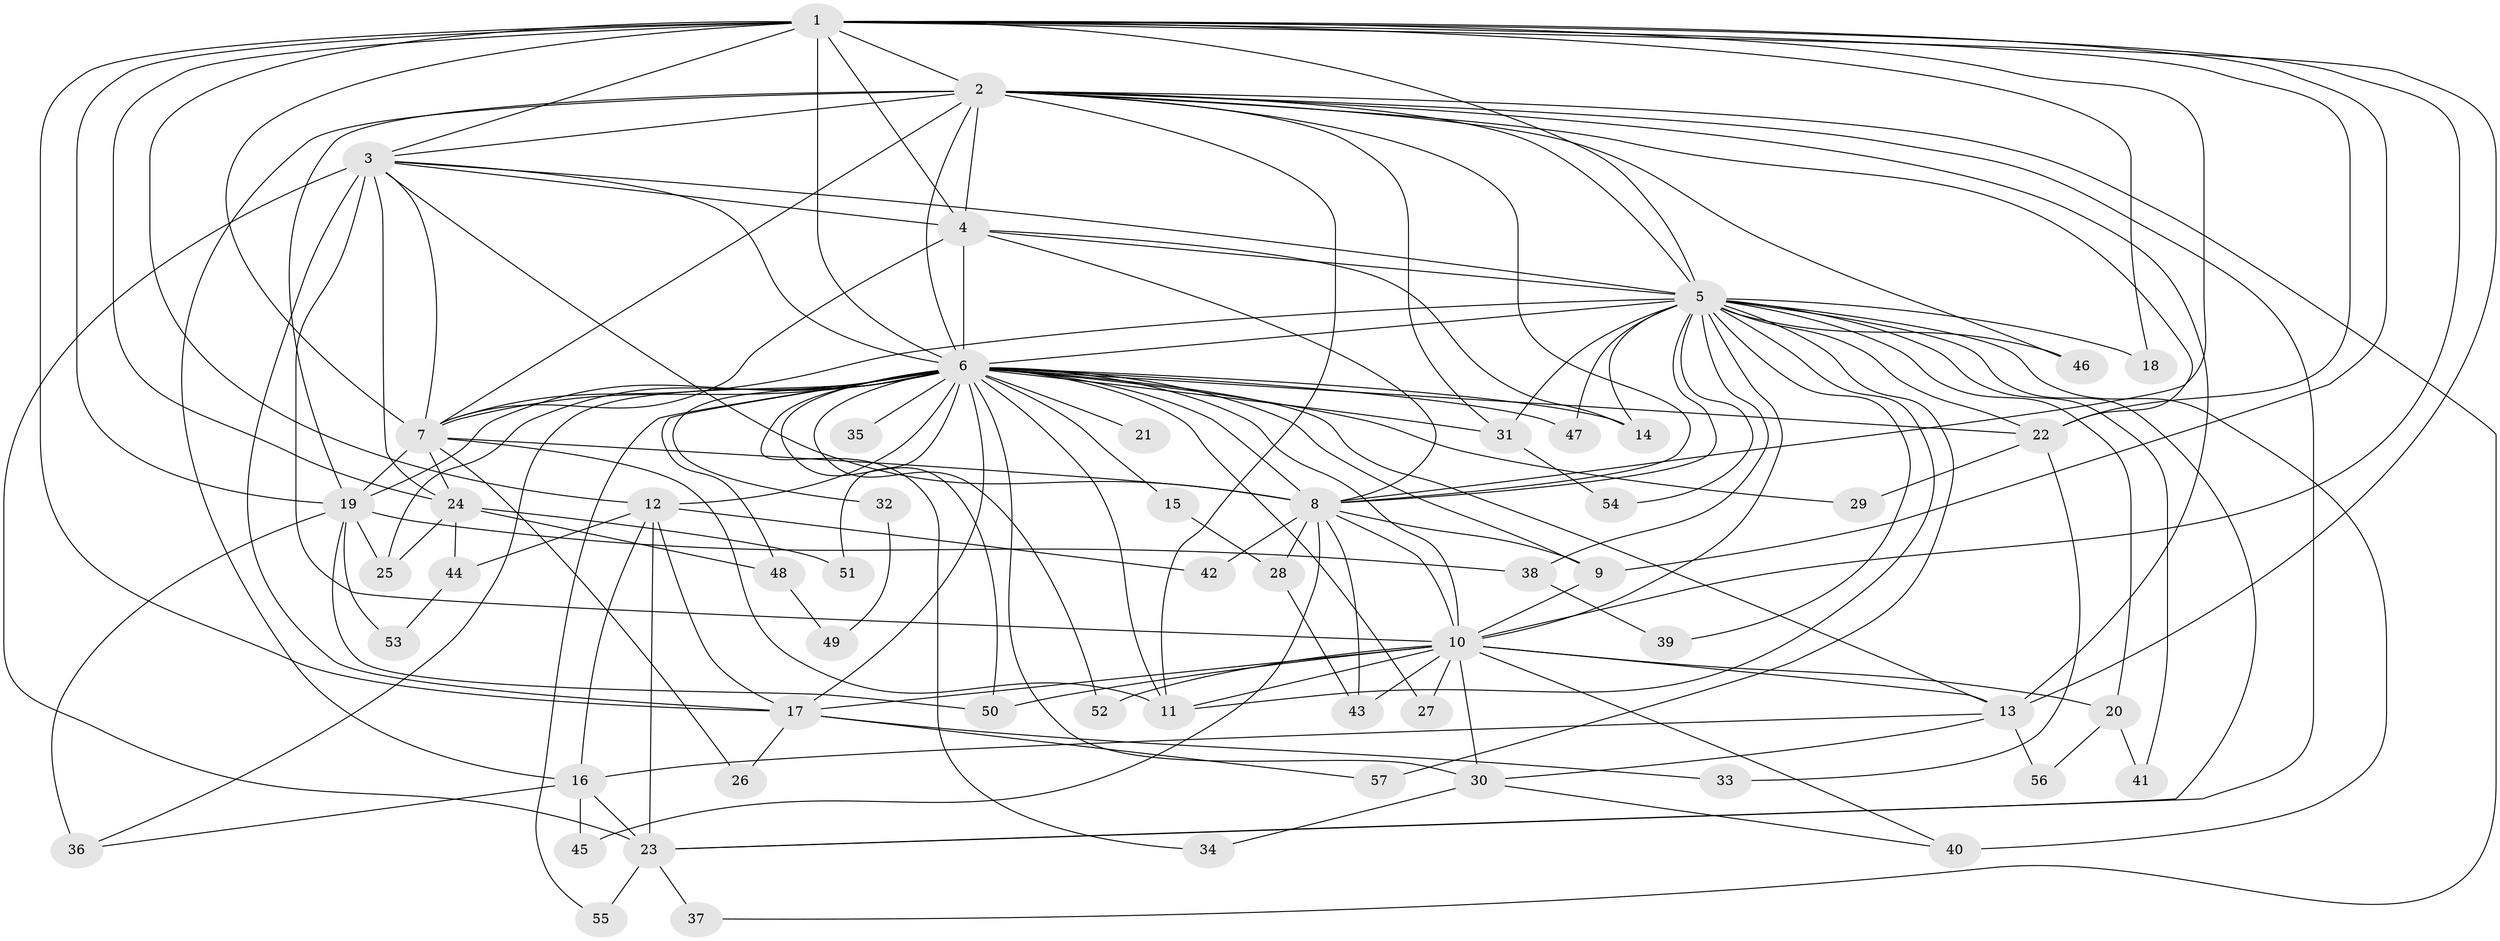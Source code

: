 // original degree distribution, {17: 0.008849557522123894, 22: 0.008849557522123894, 28: 0.017699115044247787, 21: 0.017699115044247787, 26: 0.008849557522123894, 11: 0.008849557522123894, 15: 0.008849557522123894, 16: 0.008849557522123894, 4: 0.07079646017699115, 8: 0.017699115044247787, 2: 0.5221238938053098, 3: 0.19469026548672566, 6: 0.02654867256637168, 7: 0.008849557522123894, 5: 0.07079646017699115}
// Generated by graph-tools (version 1.1) at 2025/35/03/09/25 02:35:12]
// undirected, 57 vertices, 152 edges
graph export_dot {
graph [start="1"]
  node [color=gray90,style=filled];
  1;
  2;
  3;
  4;
  5;
  6;
  7;
  8;
  9;
  10;
  11;
  12;
  13;
  14;
  15;
  16;
  17;
  18;
  19;
  20;
  21;
  22;
  23;
  24;
  25;
  26;
  27;
  28;
  29;
  30;
  31;
  32;
  33;
  34;
  35;
  36;
  37;
  38;
  39;
  40;
  41;
  42;
  43;
  44;
  45;
  46;
  47;
  48;
  49;
  50;
  51;
  52;
  53;
  54;
  55;
  56;
  57;
  1 -- 2 [weight=3.0];
  1 -- 3 [weight=3.0];
  1 -- 4 [weight=3.0];
  1 -- 5 [weight=2.0];
  1 -- 6 [weight=4.0];
  1 -- 7 [weight=2.0];
  1 -- 8 [weight=3.0];
  1 -- 9 [weight=1.0];
  1 -- 10 [weight=1.0];
  1 -- 12 [weight=1.0];
  1 -- 13 [weight=1.0];
  1 -- 17 [weight=1.0];
  1 -- 18 [weight=1.0];
  1 -- 19 [weight=6.0];
  1 -- 22 [weight=1.0];
  1 -- 24 [weight=1.0];
  2 -- 3 [weight=2.0];
  2 -- 4 [weight=1.0];
  2 -- 5 [weight=1.0];
  2 -- 6 [weight=2.0];
  2 -- 7 [weight=2.0];
  2 -- 8 [weight=1.0];
  2 -- 11 [weight=1.0];
  2 -- 13 [weight=2.0];
  2 -- 16 [weight=2.0];
  2 -- 19 [weight=1.0];
  2 -- 22 [weight=1.0];
  2 -- 23 [weight=1.0];
  2 -- 31 [weight=1.0];
  2 -- 37 [weight=1.0];
  2 -- 46 [weight=1.0];
  3 -- 4 [weight=2.0];
  3 -- 5 [weight=1.0];
  3 -- 6 [weight=2.0];
  3 -- 7 [weight=1.0];
  3 -- 8 [weight=1.0];
  3 -- 10 [weight=12.0];
  3 -- 17 [weight=1.0];
  3 -- 23 [weight=2.0];
  3 -- 24 [weight=1.0];
  4 -- 5 [weight=1.0];
  4 -- 6 [weight=12.0];
  4 -- 7 [weight=1.0];
  4 -- 8 [weight=1.0];
  4 -- 14 [weight=1.0];
  5 -- 6 [weight=2.0];
  5 -- 7 [weight=2.0];
  5 -- 8 [weight=1.0];
  5 -- 10 [weight=1.0];
  5 -- 11 [weight=1.0];
  5 -- 14 [weight=1.0];
  5 -- 18 [weight=1.0];
  5 -- 20 [weight=1.0];
  5 -- 22 [weight=1.0];
  5 -- 23 [weight=1.0];
  5 -- 31 [weight=1.0];
  5 -- 38 [weight=1.0];
  5 -- 39 [weight=1.0];
  5 -- 40 [weight=1.0];
  5 -- 41 [weight=1.0];
  5 -- 46 [weight=1.0];
  5 -- 47 [weight=1.0];
  5 -- 54 [weight=1.0];
  5 -- 57 [weight=1.0];
  6 -- 7 [weight=2.0];
  6 -- 8 [weight=2.0];
  6 -- 9 [weight=2.0];
  6 -- 10 [weight=4.0];
  6 -- 11 [weight=1.0];
  6 -- 12 [weight=1.0];
  6 -- 13 [weight=1.0];
  6 -- 14 [weight=1.0];
  6 -- 15 [weight=1.0];
  6 -- 17 [weight=1.0];
  6 -- 19 [weight=1.0];
  6 -- 21 [weight=1.0];
  6 -- 22 [weight=2.0];
  6 -- 25 [weight=1.0];
  6 -- 27 [weight=1.0];
  6 -- 29 [weight=1.0];
  6 -- 30 [weight=1.0];
  6 -- 31 [weight=1.0];
  6 -- 32 [weight=1.0];
  6 -- 34 [weight=1.0];
  6 -- 35 [weight=2.0];
  6 -- 36 [weight=1.0];
  6 -- 47 [weight=1.0];
  6 -- 48 [weight=1.0];
  6 -- 50 [weight=1.0];
  6 -- 51 [weight=1.0];
  6 -- 52 [weight=1.0];
  6 -- 55 [weight=1.0];
  7 -- 8 [weight=1.0];
  7 -- 11 [weight=1.0];
  7 -- 19 [weight=1.0];
  7 -- 24 [weight=1.0];
  7 -- 26 [weight=1.0];
  8 -- 9 [weight=1.0];
  8 -- 10 [weight=1.0];
  8 -- 28 [weight=1.0];
  8 -- 42 [weight=1.0];
  8 -- 43 [weight=1.0];
  8 -- 45 [weight=1.0];
  9 -- 10 [weight=1.0];
  10 -- 11 [weight=1.0];
  10 -- 13 [weight=1.0];
  10 -- 17 [weight=1.0];
  10 -- 20 [weight=1.0];
  10 -- 27 [weight=1.0];
  10 -- 30 [weight=1.0];
  10 -- 40 [weight=1.0];
  10 -- 43 [weight=1.0];
  10 -- 50 [weight=1.0];
  10 -- 52 [weight=1.0];
  12 -- 16 [weight=1.0];
  12 -- 17 [weight=1.0];
  12 -- 23 [weight=1.0];
  12 -- 42 [weight=1.0];
  12 -- 44 [weight=1.0];
  13 -- 16 [weight=1.0];
  13 -- 30 [weight=1.0];
  13 -- 56 [weight=1.0];
  15 -- 28 [weight=1.0];
  16 -- 23 [weight=1.0];
  16 -- 36 [weight=1.0];
  16 -- 45 [weight=1.0];
  17 -- 26 [weight=1.0];
  17 -- 33 [weight=1.0];
  17 -- 57 [weight=1.0];
  19 -- 25 [weight=1.0];
  19 -- 36 [weight=1.0];
  19 -- 38 [weight=1.0];
  19 -- 50 [weight=1.0];
  19 -- 53 [weight=1.0];
  20 -- 41 [weight=1.0];
  20 -- 56 [weight=1.0];
  22 -- 29 [weight=1.0];
  22 -- 33 [weight=1.0];
  23 -- 37 [weight=1.0];
  23 -- 55 [weight=1.0];
  24 -- 25 [weight=1.0];
  24 -- 44 [weight=1.0];
  24 -- 48 [weight=1.0];
  24 -- 51 [weight=1.0];
  28 -- 43 [weight=1.0];
  30 -- 34 [weight=1.0];
  30 -- 40 [weight=1.0];
  31 -- 54 [weight=1.0];
  32 -- 49 [weight=1.0];
  38 -- 39 [weight=1.0];
  44 -- 53 [weight=1.0];
  48 -- 49 [weight=1.0];
}
